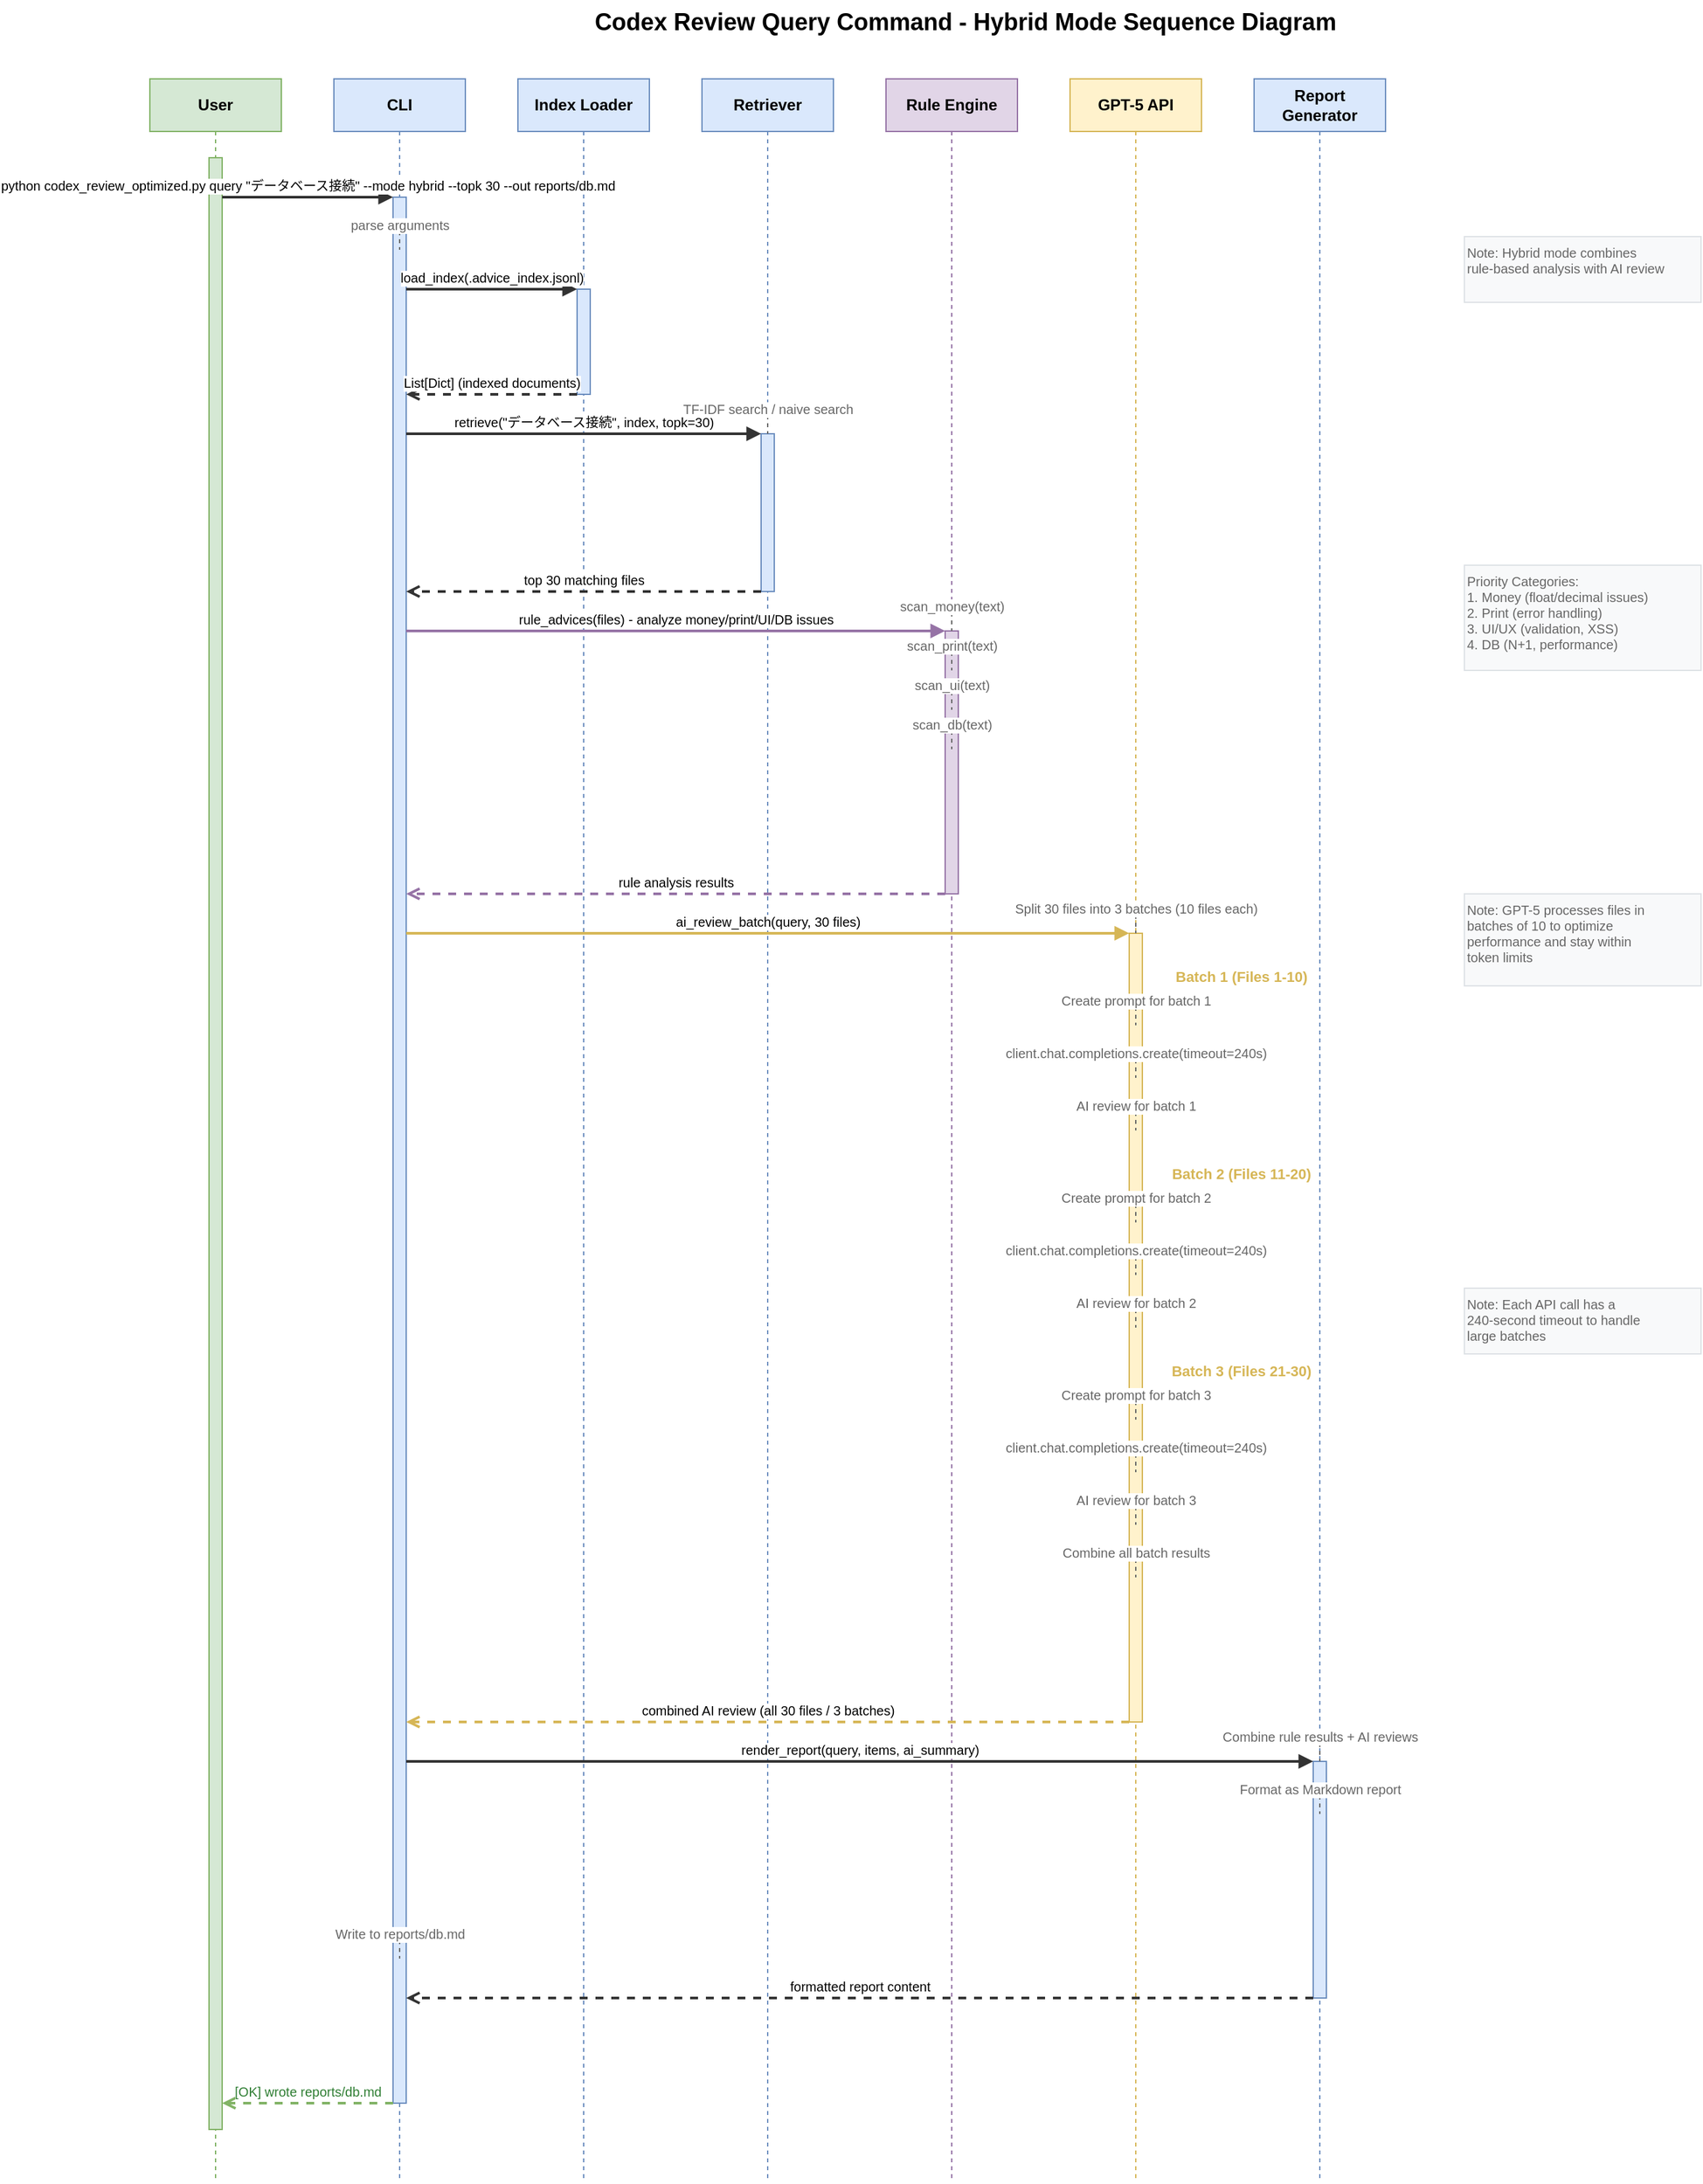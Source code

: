 <?xml version="1.0" encoding="UTF-8"?>
<mxfile type="device">
  <diagram name="Codex Review Query Sequence">
    <mxGraphModel dx="2200" dy="1400" grid="1" gridSize="10" background="#ffffff">
      <root>
        <mxCell id="0" />
        <mxCell id="1" parent="0" />

        <!-- Title -->
        <mxCell id="title" value="Codex Review Query Command - Hybrid Mode Sequence Diagram" style="text;html=1;fontSize=18;fontStyle=1;fontColor=#000000;align=center" vertex="1" parent="1">
          <mxGeometry x="300" y="20" width="800" height="40" as="geometry" />
        </mxCell>

        <!-- Participants (Lifelines) -->
        <!-- User -->
        <mxCell id="user_lifeline" value="User" style="shape=umlLifeline;perimeter=lifelinePerimeter;whiteSpace=wrap;html=1;container=1;collapsible=0;recursiveResize=0;outlineConnect=0;fillColor=#d5e8d4;strokeColor=#82b366;fontColor=#000000;fontSize=12;fontStyle=1" vertex="1" parent="1">
          <mxGeometry x="80" y="80" width="100" height="1600" as="geometry" />
        </mxCell>

        <!-- CLI -->
        <mxCell id="cli_lifeline" value="CLI" style="shape=umlLifeline;perimeter=lifelinePerimeter;whiteSpace=wrap;html=1;container=1;collapsible=0;recursiveResize=0;outlineConnect=0;fillColor=#dae8fc;strokeColor=#6c8ebf;fontColor=#000000;fontSize=12;fontStyle=1" vertex="1" parent="1">
          <mxGeometry x="220" y="80" width="100" height="1600" as="geometry" />
        </mxCell>

        <!-- Index Loader -->
        <mxCell id="indexloader_lifeline" value="Index Loader" style="shape=umlLifeline;perimeter=lifelinePerimeter;whiteSpace=wrap;html=1;container=1;collapsible=0;recursiveResize=0;outlineConnect=0;fillColor=#dae8fc;strokeColor=#6c8ebf;fontColor=#000000;fontSize=12;fontStyle=1" vertex="1" parent="1">
          <mxGeometry x="360" y="80" width="100" height="1600" as="geometry" />
        </mxCell>

        <!-- Retriever -->
        <mxCell id="retriever_lifeline" value="Retriever" style="shape=umlLifeline;perimeter=lifelinePerimeter;whiteSpace=wrap;html=1;container=1;collapsible=0;recursiveResize=0;outlineConnect=0;fillColor=#dae8fc;strokeColor=#6c8ebf;fontColor=#000000;fontSize=12;fontStyle=1" vertex="1" parent="1">
          <mxGeometry x="500" y="80" width="100" height="1600" as="geometry" />
        </mxCell>

        <!-- Rule Engine -->
        <mxCell id="ruleengine_lifeline" value="Rule Engine" style="shape=umlLifeline;perimeter=lifelinePerimeter;whiteSpace=wrap;html=1;container=1;collapsible=0;recursiveResize=0;outlineConnect=0;fillColor=#e1d5e7;strokeColor=#9673a6;fontColor=#000000;fontSize=12;fontStyle=1" vertex="1" parent="1">
          <mxGeometry x="640" y="80" width="100" height="1600" as="geometry" />
        </mxCell>

        <!-- GPT-5 API -->
        <mxCell id="gpt5_lifeline" value="GPT-5 API" style="shape=umlLifeline;perimeter=lifelinePerimeter;whiteSpace=wrap;html=1;container=1;collapsible=0;recursiveResize=0;outlineConnect=0;fillColor=#fff2cc;strokeColor=#d6b656;fontColor=#000000;fontSize=12;fontStyle=1" vertex="1" parent="1">
          <mxGeometry x="780" y="80" width="100" height="1600" as="geometry" />
        </mxCell>

        <!-- Report Generator -->
        <mxCell id="reportgen_lifeline" value="Report Generator" style="shape=umlLifeline;perimeter=lifelinePerimeter;whiteSpace=wrap;html=1;container=1;collapsible=0;recursiveResize=0;outlineConnect=0;fillColor=#dae8fc;strokeColor=#6c8ebf;fontColor=#000000;fontSize=12;fontStyle=1" vertex="1" parent="1">
          <mxGeometry x="920" y="80" width="100" height="1600" as="geometry" />
        </mxCell>

        <!-- Activation Boxes -->
        <mxCell id="user_activation" value="" style="html=1;points=[];perimeter=orthogonalPerimeter;fillColor=#d5e8d4;strokeColor=#82b366" vertex="1" parent="user_lifeline">
          <mxGeometry x="45" y="60" width="10" height="1500" as="geometry" />
        </mxCell>

        <mxCell id="cli_activation" value="" style="html=1;points=[];perimeter=orthogonalPerimeter;fillColor=#dae8fc;strokeColor=#6c8ebf" vertex="1" parent="cli_lifeline">
          <mxGeometry x="45" y="90" width="10" height="1450" as="geometry" />
        </mxCell>

        <mxCell id="indexloader_activation" value="" style="html=1;points=[];perimeter=orthogonalPerimeter;fillColor=#dae8fc;strokeColor=#6c8ebf" vertex="1" parent="indexloader_lifeline">
          <mxGeometry x="45" y="160" width="10" height="80" as="geometry" />
        </mxCell>

        <mxCell id="retriever_activation" value="" style="html=1;points=[];perimeter=orthogonalPerimeter;fillColor=#dae8fc;strokeColor=#6c8ebf" vertex="1" parent="retriever_lifeline">
          <mxGeometry x="45" y="270" width="10" height="120" as="geometry" />
        </mxCell>

        <mxCell id="ruleengine_activation" value="" style="html=1;points=[];perimeter=orthogonalPerimeter;fillColor=#e1d5e7;strokeColor=#9673a6" vertex="1" parent="ruleengine_lifeline">
          <mxGeometry x="45" y="420" width="10" height="200" as="geometry" />
        </mxCell>

        <mxCell id="gpt5_activation" value="" style="html=1;points=[];perimeter=orthogonalPerimeter;fillColor=#fff2cc;strokeColor=#d6b656" vertex="1" parent="gpt5_lifeline">
          <mxGeometry x="45" y="650" width="10" height="600" as="geometry" />
        </mxCell>

        <mxCell id="reportgen_activation" value="" style="html=1;points=[];perimeter=orthogonalPerimeter;fillColor=#dae8fc;strokeColor=#6c8ebf" vertex="1" parent="reportgen_lifeline">
          <mxGeometry x="45" y="1280" width="10" height="180" as="geometry" />
        </mxCell>

        <!-- Messages -->
        <!-- 1. User command -->
        <mxCell id="msg1" value="python codex_review_optimized.py query &quot;データベース接続&quot; --mode hybrid --topk 30 --out reports/db.md" style="html=1;verticalAlign=bottom;endArrow=block;entryX=0;entryY=0;strokeColor=#333333;strokeWidth=2;fontSize=10;fontColor=#000000" edge="1" parent="1" source="user_activation" target="cli_activation">
          <mxGeometry relative="1" as="geometry">
            <mxPoint x="140" y="150" as="sourcePoint" />
            <mxPoint x="260" y="150" as="targetPoint" />
          </mxGeometry>
        </mxCell>

        <!-- 2. Parse arguments -->
        <mxCell id="msg2" value="parse arguments" style="html=1;verticalAlign=bottom;endArrow=none;dashed=1;strokeColor=#666666;strokeWidth=1;fontSize=10;fontColor=#666666" edge="1" parent="1">
          <mxGeometry relative="1" as="geometry">
            <mxPoint x="270" y="190" as="sourcePoint" />
            <mxPoint x="270" y="210" as="targetPoint" />
          </mxGeometry>
        </mxCell>

        <!-- 3. Load index -->
        <mxCell id="msg3" value="load_index(.advice_index.jsonl)" style="html=1;verticalAlign=bottom;endArrow=block;entryX=0;entryY=0;strokeColor=#333333;strokeWidth=2;fontSize=10;fontColor=#000000" edge="1" parent="1" source="cli_activation" target="indexloader_activation">
          <mxGeometry relative="1" as="geometry">
            <mxPoint x="280" y="240" as="sourcePoint" />
            <mxPoint x="400" y="240" as="targetPoint" />
          </mxGeometry>
        </mxCell>

        <!-- 4. Return indexed documents -->
        <mxCell id="msg4" value="List[Dict] (indexed documents)" style="html=1;verticalAlign=bottom;endArrow=open;endFill=0;exitX=0;exitY=1;strokeColor=#333333;strokeWidth=2;fontSize=10;fontColor=#000000;dashed=1" edge="1" parent="1" source="indexloader_activation" target="cli_activation">
          <mxGeometry relative="1" as="geometry">
            <mxPoint x="400" y="260" as="sourcePoint" />
            <mxPoint x="280" y="260" as="targetPoint" />
          </mxGeometry>
        </mxCell>

        <!-- 5. Retrieve relevant files -->
        <mxCell id="msg5" value="retrieve(&quot;データベース接続&quot;, index, topk=30)" style="html=1;verticalAlign=bottom;endArrow=block;entryX=0;entryY=0;strokeColor=#333333;strokeWidth=2;fontSize=10;fontColor=#000000" edge="1" parent="1" source="cli_activation" target="retriever_activation">
          <mxGeometry relative="1" as="geometry">
            <mxPoint x="280" y="300" as="sourcePoint" />
            <mxPoint x="540" y="300" as="targetPoint" />
          </mxGeometry>
        </mxCell>

        <!-- 6. TF-IDF or naive search -->
        <mxCell id="msg6" value="TF-IDF search / naive search" style="html=1;verticalAlign=bottom;endArrow=none;dashed=1;strokeColor=#666666;strokeWidth=1;fontSize=10;fontColor=#666666" edge="1" parent="1">
          <mxGeometry relative="1" as="geometry">
            <mxPoint x="550" y="330" as="sourcePoint" />
            <mxPoint x="550" y="350" as="targetPoint" />
          </mxGeometry>
        </mxCell>

        <!-- 7. Return top 30 matches -->
        <mxCell id="msg7" value="top 30 matching files" style="html=1;verticalAlign=bottom;endArrow=open;endFill=0;exitX=0;exitY=1;strokeColor=#333333;strokeWidth=2;fontSize=10;fontColor=#000000;dashed=1" edge="1" parent="1" source="retriever_activation" target="cli_activation">
          <mxGeometry relative="1" as="geometry">
            <mxPoint x="540" y="380" as="sourcePoint" />
            <mxPoint x="280" y="380" as="targetPoint" />
          </mxGeometry>
        </mxCell>

        <!-- 8. Rule analysis -->
        <mxCell id="msg8" value="rule_advices(files) - analyze money/print/UI/DB issues" style="html=1;verticalAlign=bottom;endArrow=block;entryX=0;entryY=0;strokeColor=#9673a6;strokeWidth=2;fontSize=10;fontColor=#000000" edge="1" parent="1" source="cli_activation" target="ruleengine_activation">
          <mxGeometry relative="1" as="geometry">
            <mxPoint x="280" y="450" as="sourcePoint" />
            <mxPoint x="680" y="450" as="targetPoint" />
          </mxGeometry>
        </mxCell>

        <!-- 9. Money pattern scan -->
        <mxCell id="msg9" value="scan_money(text)" style="html=1;verticalAlign=bottom;endArrow=none;dashed=1;strokeColor=#666666;strokeWidth=1;fontSize=10;fontColor=#666666" edge="1" parent="1">
          <mxGeometry relative="1" as="geometry">
            <mxPoint x="690" y="480" as="sourcePoint" />
            <mxPoint x="690" y="500" as="targetPoint" />
          </mxGeometry>
        </mxCell>

        <!-- 10. Print pattern scan -->
        <mxCell id="msg10" value="scan_print(text)" style="html=1;verticalAlign=bottom;endArrow=none;dashed=1;strokeColor=#666666;strokeWidth=1;fontSize=10;fontColor=#666666" edge="1" parent="1">
          <mxGeometry relative="1" as="geometry">
            <mxPoint x="690" y="510" as="sourcePoint" />
            <mxPoint x="690" y="530" as="targetPoint" />
          </mxGeometry>
        </mxCell>

        <!-- 11. UI pattern scan -->
        <mxCell id="msg11" value="scan_ui(text)" style="html=1;verticalAlign=bottom;endArrow=none;dashed=1;strokeColor=#666666;strokeWidth=1;fontSize=10;fontColor=#666666" edge="1" parent="1">
          <mxGeometry relative="1" as="geometry">
            <mxPoint x="690" y="540" as="sourcePoint" />
            <mxPoint x="690" y="560" as="targetPoint" />
          </mxGeometry>
        </mxCell>

        <!-- 12. DB pattern scan -->
        <mxCell id="msg12" value="scan_db(text)" style="html=1;verticalAlign=bottom;endArrow=none;dashed=1;strokeColor=#666666;strokeWidth=1;fontSize=10;fontColor=#666666" edge="1" parent="1">
          <mxGeometry relative="1" as="geometry">
            <mxPoint x="690" y="570" as="sourcePoint" />
            <mxPoint x="690" y="590" as="targetPoint" />
          </mxGeometry>
        </mxCell>

        <!-- 13. Return rule results -->
        <mxCell id="msg13" value="rule analysis results" style="html=1;verticalAlign=bottom;endArrow=open;endFill=0;exitX=0;exitY=1;strokeColor=#9673a6;strokeWidth=2;fontSize=10;fontColor=#000000;dashed=1" edge="1" parent="1" source="ruleengine_activation" target="cli_activation">
          <mxGeometry relative="1" as="geometry">
            <mxPoint x="680" y="620" as="sourcePoint" />
            <mxPoint x="280" y="620" as="targetPoint" />
          </mxGeometry>
        </mxCell>

        <!-- GPT-5 Batch Processing Section -->
        <!-- 14. Start AI review -->
        <mxCell id="msg14" value="ai_review_batch(query, 30 files)" style="html=1;verticalAlign=bottom;endArrow=block;entryX=0;entryY=0;strokeColor=#d6b656;strokeWidth=2;fontSize=10;fontColor=#000000" edge="1" parent="1" source="cli_activation" target="gpt5_activation">
          <mxGeometry relative="1" as="geometry">
            <mxPoint x="280" y="680" as="sourcePoint" />
            <mxPoint x="820" y="680" as="targetPoint" />
          </mxGeometry>
        </mxCell>

        <!-- 15. Split into batches -->
        <mxCell id="msg15" value="Split 30 files into 3 batches (10 files each)" style="html=1;verticalAlign=bottom;endArrow=none;dashed=1;strokeColor=#666666;strokeWidth=1;fontSize=10;fontColor=#666666" edge="1" parent="1">
          <mxGeometry relative="1" as="geometry">
            <mxPoint x="830" y="710" as="sourcePoint" />
            <mxPoint x="830" y="730" as="targetPoint" />
          </mxGeometry>
        </mxCell>

        <!-- Batch 1 Processing -->
        <mxCell id="batch1_note" value="Batch 1 (Files 1-10)" style="text;html=1;fontSize=11;fontStyle=1;fontColor=#d6b656;align=center" vertex="1" parent="1">
          <mxGeometry x="850" y="750" width="120" height="20" as="geometry" />
        </mxCell>

        <!-- 16. Create prompt for batch 1 -->
        <mxCell id="msg16" value="Create prompt for batch 1" style="html=1;verticalAlign=bottom;endArrow=none;dashed=1;strokeColor=#666666;strokeWidth=1;fontSize=10;fontColor=#666666" edge="1" parent="1">
          <mxGeometry relative="1" as="geometry">
            <mxPoint x="830" y="780" as="sourcePoint" />
            <mxPoint x="830" y="800" as="targetPoint" />
          </mxGeometry>
        </mxCell>

        <!-- 17. API call for batch 1 -->
        <mxCell id="msg17" value="client.chat.completions.create(timeout=240s)" style="html=1;verticalAlign=bottom;endArrow=none;dashed=1;strokeColor=#666666;strokeWidth=1;fontSize=10;fontColor=#666666" edge="1" parent="1">
          <mxGeometry relative="1" as="geometry">
            <mxPoint x="830" y="820" as="sourcePoint" />
            <mxPoint x="830" y="840" as="targetPoint" />
          </mxGeometry>
        </mxCell>

        <!-- 18. Response for batch 1 -->
        <mxCell id="msg18" value="AI review for batch 1" style="html=1;verticalAlign=bottom;endArrow=none;dashed=1;strokeColor=#666666;strokeWidth=1;fontSize=10;fontColor=#666666" edge="1" parent="1">
          <mxGeometry relative="1" as="geometry">
            <mxPoint x="830" y="860" as="sourcePoint" />
            <mxPoint x="830" y="880" as="targetPoint" />
          </mxGeometry>
        </mxCell>

        <!-- Batch 2 Processing -->
        <mxCell id="batch2_note" value="Batch 2 (Files 11-20)" style="text;html=1;fontSize=11;fontStyle=1;fontColor=#d6b656;align=center" vertex="1" parent="1">
          <mxGeometry x="850" y="900" width="120" height="20" as="geometry" />
        </mxCell>

        <!-- 19. Create prompt for batch 2 -->
        <mxCell id="msg19" value="Create prompt for batch 2" style="html=1;verticalAlign=bottom;endArrow=none;dashed=1;strokeColor=#666666;strokeWidth=1;fontSize=10;fontColor=#666666" edge="1" parent="1">
          <mxGeometry relative="1" as="geometry">
            <mxPoint x="830" y="930" as="sourcePoint" />
            <mxPoint x="830" y="950" as="targetPoint" />
          </mxGeometry>
        </mxCell>

        <!-- 20. API call for batch 2 -->
        <mxCell id="msg20" value="client.chat.completions.create(timeout=240s)" style="html=1;verticalAlign=bottom;endArrow=none;dashed=1;strokeColor=#666666;strokeWidth=1;fontSize=10;fontColor=#666666" edge="1" parent="1">
          <mxGeometry relative="1" as="geometry">
            <mxPoint x="830" y="970" as="sourcePoint" />
            <mxPoint x="830" y="990" as="targetPoint" />
          </mxGeometry>
        </mxCell>

        <!-- 21. Response for batch 2 -->
        <mxCell id="msg21" value="AI review for batch 2" style="html=1;verticalAlign=bottom;endArrow=none;dashed=1;strokeColor=#666666;strokeWidth=1;fontSize=10;fontColor=#666666" edge="1" parent="1">
          <mxGeometry relative="1" as="geometry">
            <mxPoint x="830" y="1010" as="sourcePoint" />
            <mxPoint x="830" y="1030" as="targetPoint" />
          </mxGeometry>
        </mxCell>

        <!-- Batch 3 Processing -->
        <mxCell id="batch3_note" value="Batch 3 (Files 21-30)" style="text;html=1;fontSize=11;fontStyle=1;fontColor=#d6b656;align=center" vertex="1" parent="1">
          <mxGeometry x="850" y="1050" width="120" height="20" as="geometry" />
        </mxCell>

        <!-- 22. Create prompt for batch 3 -->
        <mxCell id="msg22" value="Create prompt for batch 3" style="html=1;verticalAlign=bottom;endArrow=none;dashed=1;strokeColor=#666666;strokeWidth=1;fontSize=10;fontColor=#666666" edge="1" parent="1">
          <mxGeometry relative="1" as="geometry">
            <mxPoint x="830" y="1080" as="sourcePoint" />
            <mxPoint x="830" y="1100" as="targetPoint" />
          </mxGeometry>
        </mxCell>

        <!-- 23. API call for batch 3 -->
        <mxCell id="msg23" value="client.chat.completions.create(timeout=240s)" style="html=1;verticalAlign=bottom;endArrow=none;dashed=1;strokeColor=#666666;strokeWidth=1;fontSize=10;fontColor=#666666" edge="1" parent="1">
          <mxGeometry relative="1" as="geometry">
            <mxPoint x="830" y="1120" as="sourcePoint" />
            <mxPoint x="830" y="1140" as="targetPoint" />
          </mxGeometry>
        </mxCell>

        <!-- 24. Response for batch 3 -->
        <mxCell id="msg24" value="AI review for batch 3" style="html=1;verticalAlign=bottom;endArrow=none;dashed=1;strokeColor=#666666;strokeWidth=1;fontSize=10;fontColor=#666666" edge="1" parent="1">
          <mxGeometry relative="1" as="geometry">
            <mxPoint x="830" y="1160" as="sourcePoint" />
            <mxPoint x="830" y="1180" as="targetPoint" />
          </mxGeometry>
        </mxCell>

        <!-- 25. Combine batch results -->
        <mxCell id="msg25" value="Combine all batch results" style="html=1;verticalAlign=bottom;endArrow=none;dashed=1;strokeColor=#666666;strokeWidth=1;fontSize=10;fontColor=#666666" edge="1" parent="1">
          <mxGeometry relative="1" as="geometry">
            <mxPoint x="830" y="1200" as="sourcePoint" />
            <mxPoint x="830" y="1220" as="targetPoint" />
          </mxGeometry>
        </mxCell>

        <!-- 26. Return AI review -->
        <mxCell id="msg26" value="combined AI review (all 30 files / 3 batches)" style="html=1;verticalAlign=bottom;endArrow=open;endFill=0;exitX=0;exitY=1;strokeColor=#d6b656;strokeWidth=2;fontSize=10;fontColor=#000000;dashed=1" edge="1" parent="1" source="gpt5_activation" target="cli_activation">
          <mxGeometry relative="1" as="geometry">
            <mxPoint x="820" y="1250" as="sourcePoint" />
            <mxPoint x="280" y="1250" as="targetPoint" />
          </mxGeometry>
        </mxCell>

        <!-- 27. Generate report -->
        <mxCell id="msg27" value="render_report(query, items, ai_summary)" style="html=1;verticalAlign=bottom;endArrow=block;entryX=0;entryY=0;strokeColor=#333333;strokeWidth=2;fontSize=10;fontColor=#000000" edge="1" parent="1" source="cli_activation" target="reportgen_activation">
          <mxGeometry relative="1" as="geometry">
            <mxPoint x="280" y="1310" as="sourcePoint" />
            <mxPoint x="960" y="1310" as="targetPoint" />
          </mxGeometry>
        </mxCell>

        <!-- 28. Combine rule and AI results -->
        <mxCell id="msg28" value="Combine rule results + AI reviews" style="html=1;verticalAlign=bottom;endArrow=none;dashed=1;strokeColor=#666666;strokeWidth=1;fontSize=10;fontColor=#666666" edge="1" parent="1">
          <mxGeometry relative="1" as="geometry">
            <mxPoint x="970" y="1340" as="sourcePoint" />
            <mxPoint x="970" y="1360" as="targetPoint" />
          </mxGeometry>
        </mxCell>

        <!-- 29. Format as markdown -->
        <mxCell id="msg29" value="Format as Markdown report" style="html=1;verticalAlign=bottom;endArrow=none;dashed=1;strokeColor=#666666;strokeWidth=1;fontSize=10;fontColor=#666666" edge="1" parent="1">
          <mxGeometry relative="1" as="geometry">
            <mxPoint x="970" y="1380" as="sourcePoint" />
            <mxPoint x="970" y="1400" as="targetPoint" />
          </mxGeometry>
        </mxCell>

        <!-- 30. Return report -->
        <mxCell id="msg30" value="formatted report content" style="html=1;verticalAlign=bottom;endArrow=open;endFill=0;exitX=0;exitY=1;strokeColor=#333333;strokeWidth=2;fontSize=10;fontColor=#000000;dashed=1" edge="1" parent="1" source="reportgen_activation" target="cli_activation">
          <mxGeometry relative="1" as="geometry">
            <mxPoint x="960" y="1460" as="sourcePoint" />
            <mxPoint x="280" y="1460" as="targetPoint" />
          </mxGeometry>
        </mxCell>

        <!-- 31. Write to file -->
        <mxCell id="msg31" value="Write to reports/db.md" style="html=1;verticalAlign=bottom;endArrow=none;dashed=1;strokeColor=#666666;strokeWidth=1;fontSize=10;fontColor=#666666" edge="1" parent="1">
          <mxGeometry relative="1" as="geometry">
            <mxPoint x="270" y="1490" as="sourcePoint" />
            <mxPoint x="270" y="1510" as="targetPoint" />
          </mxGeometry>
        </mxCell>

        <!-- 32. Success message -->
        <mxCell id="msg32" value="[OK] wrote reports/db.md" style="html=1;verticalAlign=bottom;endArrow=open;endFill=0;exitX=0;exitY=1;strokeColor=#82b366;strokeWidth=2;fontSize=10;fontColor=#2e7d32;dashed=1" edge="1" parent="1" source="cli_activation" target="user_activation">
          <mxGeometry relative="1" as="geometry">
            <mxPoint x="260" y="1540" as="sourcePoint" />
            <mxPoint x="140" y="1540" as="targetPoint" />
          </mxGeometry>
        </mxCell>

        <!-- Notes -->
        <mxCell id="note1" value="Note: Hybrid mode combines&#xa;rule-based analysis with AI review" style="text;html=1;fontSize=10;fontColor=#666666;align=left;fillColor=#f8f9fa;strokeColor=#dee2e6;whiteSpace=wrap" vertex="1" parent="1">
          <mxGeometry x="1080" y="200" width="180" height="50" as="geometry" />
        </mxCell>

        <mxCell id="note2" value="Note: GPT-5 processes files in&#xa;batches of 10 to optimize&#xa;performance and stay within&#xa;token limits" style="text;html=1;fontSize=10;fontColor=#666666;align=left;fillColor=#f8f9fa;strokeColor=#dee2e6;whiteSpace=wrap" vertex="1" parent="1">
          <mxGeometry x="1080" y="700" width="180" height="70" as="geometry" />
        </mxCell>

        <mxCell id="note3" value="Note: Each API call has a&#xa;240-second timeout to handle&#xa;large batches" style="text;html=1;fontSize=10;fontColor=#666666;align=left;fillColor=#f8f9fa;strokeColor=#dee2e6;whiteSpace=wrap" vertex="1" parent="1">
          <mxGeometry x="1080" y="1000" width="180" height="50" as="geometry" />
        </mxCell>

        <mxCell id="note4" value="Priority Categories:&#xa;1. Money (float/decimal issues)&#xa;2. Print (error handling)&#xa;3. UI/UX (validation, XSS)&#xa;4. DB (N+1, performance)" style="text;html=1;fontSize=10;fontColor=#666666;align=left;fillColor=#f8f9fa;strokeColor=#dee2e6;whiteSpace=wrap" vertex="1" parent="1">
          <mxGeometry x="1080" y="450" width="180" height="80" as="geometry" />
        </mxCell>

      </root>
    </mxGraphModel>
  </diagram>
</mxfile>